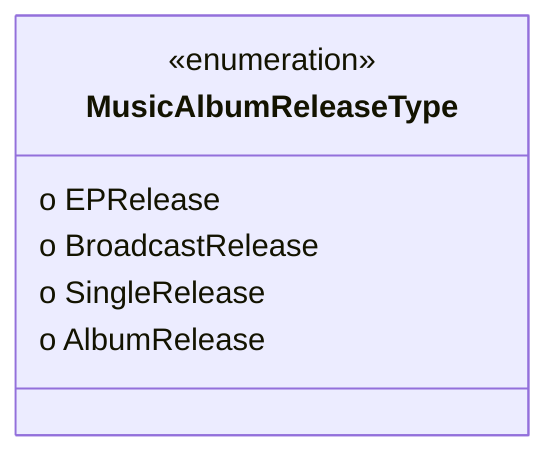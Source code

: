 classDiagram
  class MusicAlbumReleaseType {
<<enumeration>>
  o EPRelease
  o BroadcastRelease
  o SingleRelease
  o AlbumRelease
 }